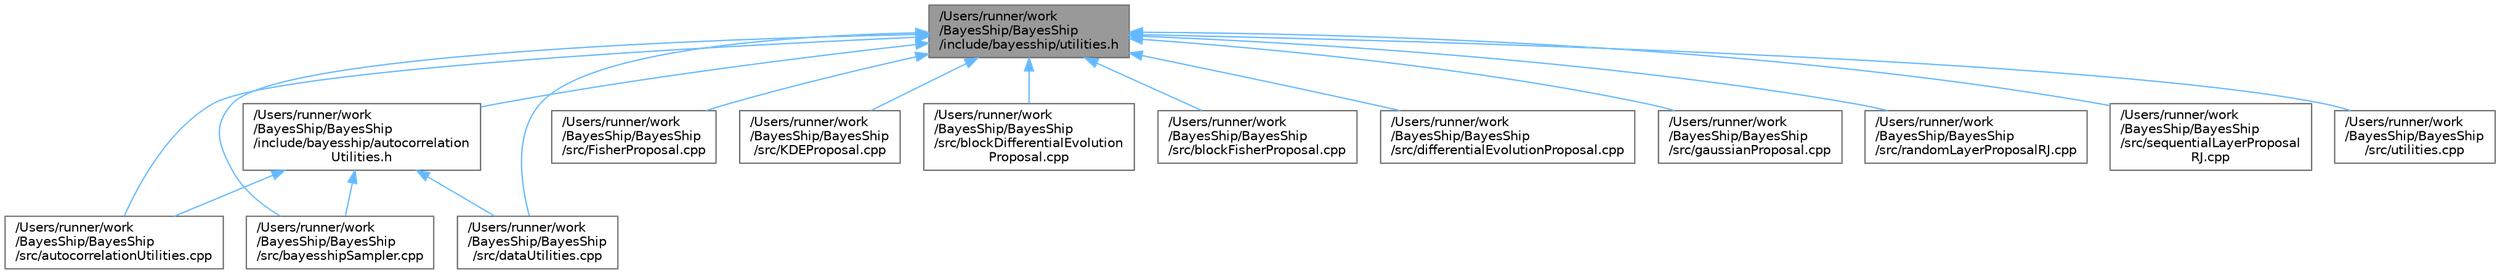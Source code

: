 digraph "/Users/runner/work/BayesShip/BayesShip/include/bayesship/utilities.h"
{
 // LATEX_PDF_SIZE
  bgcolor="transparent";
  edge [fontname=Helvetica,fontsize=10,labelfontname=Helvetica,labelfontsize=10];
  node [fontname=Helvetica,fontsize=10,shape=box,height=0.2,width=0.4];
  Node1 [label="/Users/runner/work\l/BayesShip/BayesShip\l/include/bayesship/utilities.h",height=0.2,width=0.4,color="gray40", fillcolor="grey60", style="filled", fontcolor="black",tooltip=" "];
  Node1 -> Node2 [dir="back",color="steelblue1",style="solid"];
  Node2 [label="/Users/runner/work\l/BayesShip/BayesShip\l/include/bayesship/autocorrelation\lUtilities.h",height=0.2,width=0.4,color="grey40", fillcolor="white", style="filled",URL="$autocorrelationUtilities_8h.html",tooltip=" "];
  Node2 -> Node3 [dir="back",color="steelblue1",style="solid"];
  Node3 [label="/Users/runner/work\l/BayesShip/BayesShip\l/src/autocorrelationUtilities.cpp",height=0.2,width=0.4,color="grey40", fillcolor="white", style="filled",URL="$autocorrelationUtilities_8cpp.html",tooltip=" "];
  Node2 -> Node4 [dir="back",color="steelblue1",style="solid"];
  Node4 [label="/Users/runner/work\l/BayesShip/BayesShip\l/src/bayesshipSampler.cpp",height=0.2,width=0.4,color="grey40", fillcolor="white", style="filled",URL="$bayesshipSampler_8cpp.html",tooltip=" "];
  Node2 -> Node5 [dir="back",color="steelblue1",style="solid"];
  Node5 [label="/Users/runner/work\l/BayesShip/BayesShip\l/src/dataUtilities.cpp",height=0.2,width=0.4,color="grey40", fillcolor="white", style="filled",URL="$dataUtilities_8cpp.html",tooltip=" "];
  Node1 -> Node6 [dir="back",color="steelblue1",style="solid"];
  Node6 [label="/Users/runner/work\l/BayesShip/BayesShip\l/src/FisherProposal.cpp",height=0.2,width=0.4,color="grey40", fillcolor="white", style="filled",URL="$FisherProposal_8cpp.html",tooltip=" "];
  Node1 -> Node7 [dir="back",color="steelblue1",style="solid"];
  Node7 [label="/Users/runner/work\l/BayesShip/BayesShip\l/src/KDEProposal.cpp",height=0.2,width=0.4,color="grey40", fillcolor="white", style="filled",URL="$KDEProposal_8cpp.html",tooltip=" "];
  Node1 -> Node3 [dir="back",color="steelblue1",style="solid"];
  Node1 -> Node4 [dir="back",color="steelblue1",style="solid"];
  Node1 -> Node8 [dir="back",color="steelblue1",style="solid"];
  Node8 [label="/Users/runner/work\l/BayesShip/BayesShip\l/src/blockDifferentialEvolution\lProposal.cpp",height=0.2,width=0.4,color="grey40", fillcolor="white", style="filled",URL="$blockDifferentialEvolutionProposal_8cpp.html",tooltip=" "];
  Node1 -> Node9 [dir="back",color="steelblue1",style="solid"];
  Node9 [label="/Users/runner/work\l/BayesShip/BayesShip\l/src/blockFisherProposal.cpp",height=0.2,width=0.4,color="grey40", fillcolor="white", style="filled",URL="$blockFisherProposal_8cpp.html",tooltip=" "];
  Node1 -> Node5 [dir="back",color="steelblue1",style="solid"];
  Node1 -> Node10 [dir="back",color="steelblue1",style="solid"];
  Node10 [label="/Users/runner/work\l/BayesShip/BayesShip\l/src/differentialEvolutionProposal.cpp",height=0.2,width=0.4,color="grey40", fillcolor="white", style="filled",URL="$differentialEvolutionProposal_8cpp.html",tooltip=" "];
  Node1 -> Node11 [dir="back",color="steelblue1",style="solid"];
  Node11 [label="/Users/runner/work\l/BayesShip/BayesShip\l/src/gaussianProposal.cpp",height=0.2,width=0.4,color="grey40", fillcolor="white", style="filled",URL="$gaussianProposal_8cpp.html",tooltip=" "];
  Node1 -> Node12 [dir="back",color="steelblue1",style="solid"];
  Node12 [label="/Users/runner/work\l/BayesShip/BayesShip\l/src/randomLayerProposalRJ.cpp",height=0.2,width=0.4,color="grey40", fillcolor="white", style="filled",URL="$randomLayerProposalRJ_8cpp.html",tooltip=" "];
  Node1 -> Node13 [dir="back",color="steelblue1",style="solid"];
  Node13 [label="/Users/runner/work\l/BayesShip/BayesShip\l/src/sequentialLayerProposal\lRJ.cpp",height=0.2,width=0.4,color="grey40", fillcolor="white", style="filled",URL="$sequentialLayerProposalRJ_8cpp.html",tooltip=" "];
  Node1 -> Node14 [dir="back",color="steelblue1",style="solid"];
  Node14 [label="/Users/runner/work\l/BayesShip/BayesShip\l/src/utilities.cpp",height=0.2,width=0.4,color="grey40", fillcolor="white", style="filled",URL="$utilities_8cpp.html",tooltip=" "];
}

